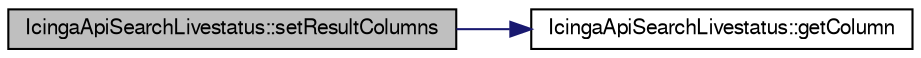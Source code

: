 digraph G
{
  bgcolor="transparent";
  edge [fontname="FreeSans",fontsize="10",labelfontname="FreeSans",labelfontsize="10"];
  node [fontname="FreeSans",fontsize="10",shape=record];
  rankdir=LR;
  Node1 [label="IcingaApiSearchLivestatus::setResultColumns",height=0.2,width=0.4,color="black", fillcolor="grey75", style="filled" fontcolor="black"];
  Node1 -> Node2 [color="midnightblue",fontsize="10",style="solid",fontname="FreeSans"];
  Node2 [label="IcingaApiSearchLivestatus::getColumn",height=0.2,width=0.4,color="black",URL="$classIcingaApiSearchLivestatus.html#add2610d97d02efdf1eb10e209c44592e"];
}
